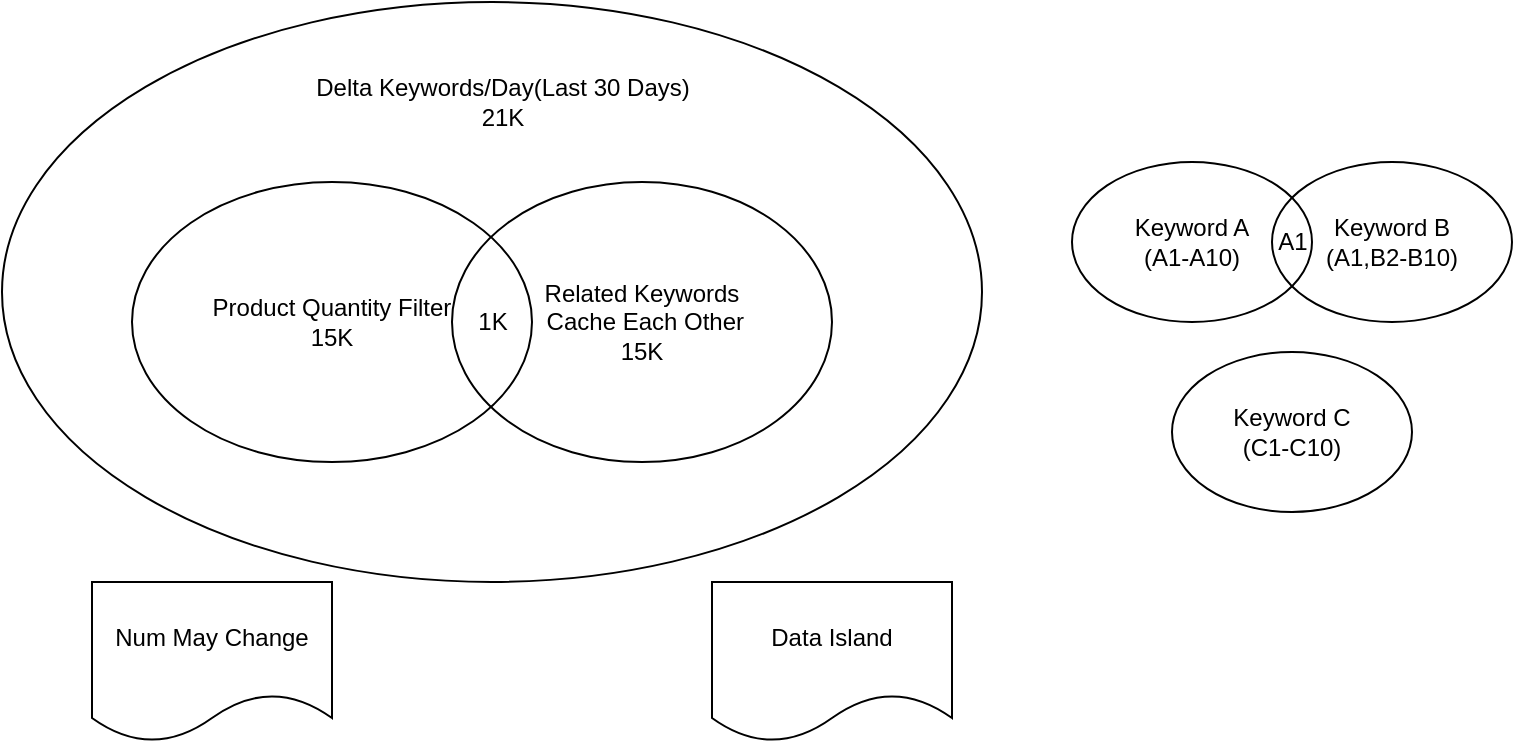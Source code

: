 <mxfile version="24.5.1" type="github">
  <diagram name="第 1 页" id="n9BJiZA9naeOwXcYTyGx">
    <mxGraphModel dx="1026" dy="562" grid="1" gridSize="10" guides="1" tooltips="1" connect="1" arrows="1" fold="1" page="1" pageScale="1" pageWidth="827" pageHeight="1169" math="0" shadow="0">
      <root>
        <mxCell id="0" />
        <mxCell id="1" parent="0" />
        <mxCell id="0Qk2AzKA6F4xNOGgDEP6-4" value="" style="ellipse;whiteSpace=wrap;html=1;fillColor=none;" vertex="1" parent="1">
          <mxGeometry x="25" y="100" width="490" height="290" as="geometry" />
        </mxCell>
        <mxCell id="0Qk2AzKA6F4xNOGgDEP6-1" value="&lt;div&gt;Product Quantity Filter&lt;/div&gt;15K" style="ellipse;whiteSpace=wrap;html=1;fillColor=none;" vertex="1" parent="1">
          <mxGeometry x="90" y="190" width="200" height="140" as="geometry" />
        </mxCell>
        <mxCell id="0Qk2AzKA6F4xNOGgDEP6-2" value="&lt;div&gt;Related Keywords&lt;/div&gt;&lt;div&gt;&amp;nbsp;Cache Each Other&lt;/div&gt;15K" style="ellipse;whiteSpace=wrap;html=1;fillColor=none;" vertex="1" parent="1">
          <mxGeometry x="250" y="190" width="190" height="140" as="geometry" />
        </mxCell>
        <mxCell id="0Qk2AzKA6F4xNOGgDEP6-3" value="1K" style="text;html=1;align=center;verticalAlign=middle;resizable=0;points=[];autosize=1;strokeColor=none;fillColor=none;" vertex="1" parent="1">
          <mxGeometry x="250" y="245" width="40" height="30" as="geometry" />
        </mxCell>
        <mxCell id="0Qk2AzKA6F4xNOGgDEP6-5" value="Delta Keywords/Day(Last 30 Days&lt;span style=&quot;background-color: initial;&quot;&gt;)&lt;/span&gt;&lt;div&gt;&lt;span style=&quot;background-color: initial;&quot;&gt;21K&lt;/span&gt;&lt;/div&gt;" style="text;html=1;align=center;verticalAlign=middle;resizable=0;points=[];autosize=1;strokeColor=none;fillColor=none;" vertex="1" parent="1">
          <mxGeometry x="170" y="130" width="210" height="40" as="geometry" />
        </mxCell>
        <mxCell id="0Qk2AzKA6F4xNOGgDEP6-6" value="Num May Change" style="shape=document;whiteSpace=wrap;html=1;boundedLbl=1;" vertex="1" parent="1">
          <mxGeometry x="70" y="390" width="120" height="80" as="geometry" />
        </mxCell>
        <mxCell id="0Qk2AzKA6F4xNOGgDEP6-7" value="Data Island" style="shape=document;whiteSpace=wrap;html=1;boundedLbl=1;" vertex="1" parent="1">
          <mxGeometry x="380" y="390" width="120" height="80" as="geometry" />
        </mxCell>
        <mxCell id="0Qk2AzKA6F4xNOGgDEP6-8" value="Keyword A&lt;div&gt;(A1-A10)&lt;/div&gt;" style="ellipse;whiteSpace=wrap;html=1;fillColor=none;" vertex="1" parent="1">
          <mxGeometry x="560" y="180" width="120" height="80" as="geometry" />
        </mxCell>
        <mxCell id="0Qk2AzKA6F4xNOGgDEP6-9" value="Keyword B&lt;div&gt;(A1,B2-B10)&lt;/div&gt;" style="ellipse;whiteSpace=wrap;html=1;fillColor=none;" vertex="1" parent="1">
          <mxGeometry x="660" y="180" width="120" height="80" as="geometry" />
        </mxCell>
        <mxCell id="0Qk2AzKA6F4xNOGgDEP6-10" value="A1" style="text;html=1;align=center;verticalAlign=middle;resizable=0;points=[];autosize=1;strokeColor=none;fillColor=none;" vertex="1" parent="1">
          <mxGeometry x="650" y="205" width="40" height="30" as="geometry" />
        </mxCell>
        <mxCell id="0Qk2AzKA6F4xNOGgDEP6-11" value="Keyword C&lt;div&gt;(C1-C10)&lt;/div&gt;" style="ellipse;whiteSpace=wrap;html=1;fillColor=none;" vertex="1" parent="1">
          <mxGeometry x="610" y="275" width="120" height="80" as="geometry" />
        </mxCell>
      </root>
    </mxGraphModel>
  </diagram>
</mxfile>
